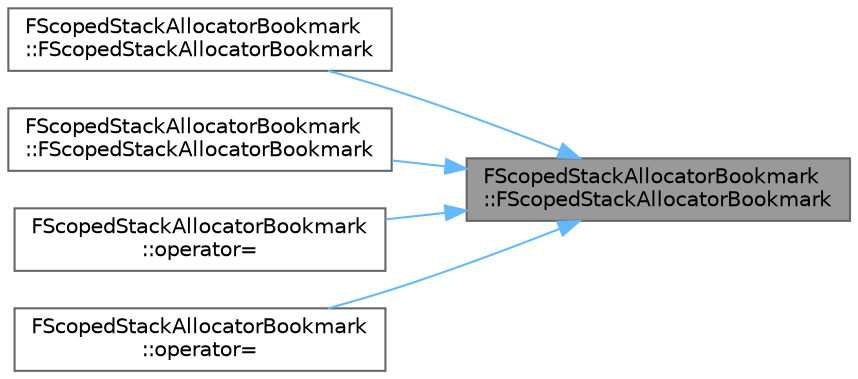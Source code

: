 digraph "FScopedStackAllocatorBookmark::FScopedStackAllocatorBookmark"
{
 // INTERACTIVE_SVG=YES
 // LATEX_PDF_SIZE
  bgcolor="transparent";
  edge [fontname=Helvetica,fontsize=10,labelfontname=Helvetica,labelfontsize=10];
  node [fontname=Helvetica,fontsize=10,shape=box,height=0.2,width=0.4];
  rankdir="RL";
  Node1 [id="Node000001",label="FScopedStackAllocatorBookmark\l::FScopedStackAllocatorBookmark",height=0.2,width=0.4,color="gray40", fillcolor="grey60", style="filled", fontcolor="black",tooltip=" "];
  Node1 -> Node2 [id="edge1_Node000001_Node000002",dir="back",color="steelblue1",style="solid",tooltip=" "];
  Node2 [id="Node000002",label="FScopedStackAllocatorBookmark\l::FScopedStackAllocatorBookmark",height=0.2,width=0.4,color="grey40", fillcolor="white", style="filled",URL="$db/dcf/structFScopedStackAllocatorBookmark.html#aec742fc54cd378ebb2b8ed7bc60123ea",tooltip=" "];
  Node1 -> Node3 [id="edge2_Node000001_Node000003",dir="back",color="steelblue1",style="solid",tooltip=" "];
  Node3 [id="Node000003",label="FScopedStackAllocatorBookmark\l::FScopedStackAllocatorBookmark",height=0.2,width=0.4,color="grey40", fillcolor="white", style="filled",URL="$db/dcf/structFScopedStackAllocatorBookmark.html#acf117e898b632f0596452fc7d13f9c84",tooltip=" "];
  Node1 -> Node4 [id="edge3_Node000001_Node000004",dir="back",color="steelblue1",style="solid",tooltip=" "];
  Node4 [id="Node000004",label="FScopedStackAllocatorBookmark\l::operator=",height=0.2,width=0.4,color="grey40", fillcolor="white", style="filled",URL="$db/dcf/structFScopedStackAllocatorBookmark.html#acd281bcefebd45cd872e2763703f45d2",tooltip=" "];
  Node1 -> Node5 [id="edge4_Node000001_Node000005",dir="back",color="steelblue1",style="solid",tooltip=" "];
  Node5 [id="Node000005",label="FScopedStackAllocatorBookmark\l::operator=",height=0.2,width=0.4,color="grey40", fillcolor="white", style="filled",URL="$db/dcf/structFScopedStackAllocatorBookmark.html#a99ad2d4f9ba2efc74b1803ef8ef17353",tooltip=" "];
}
